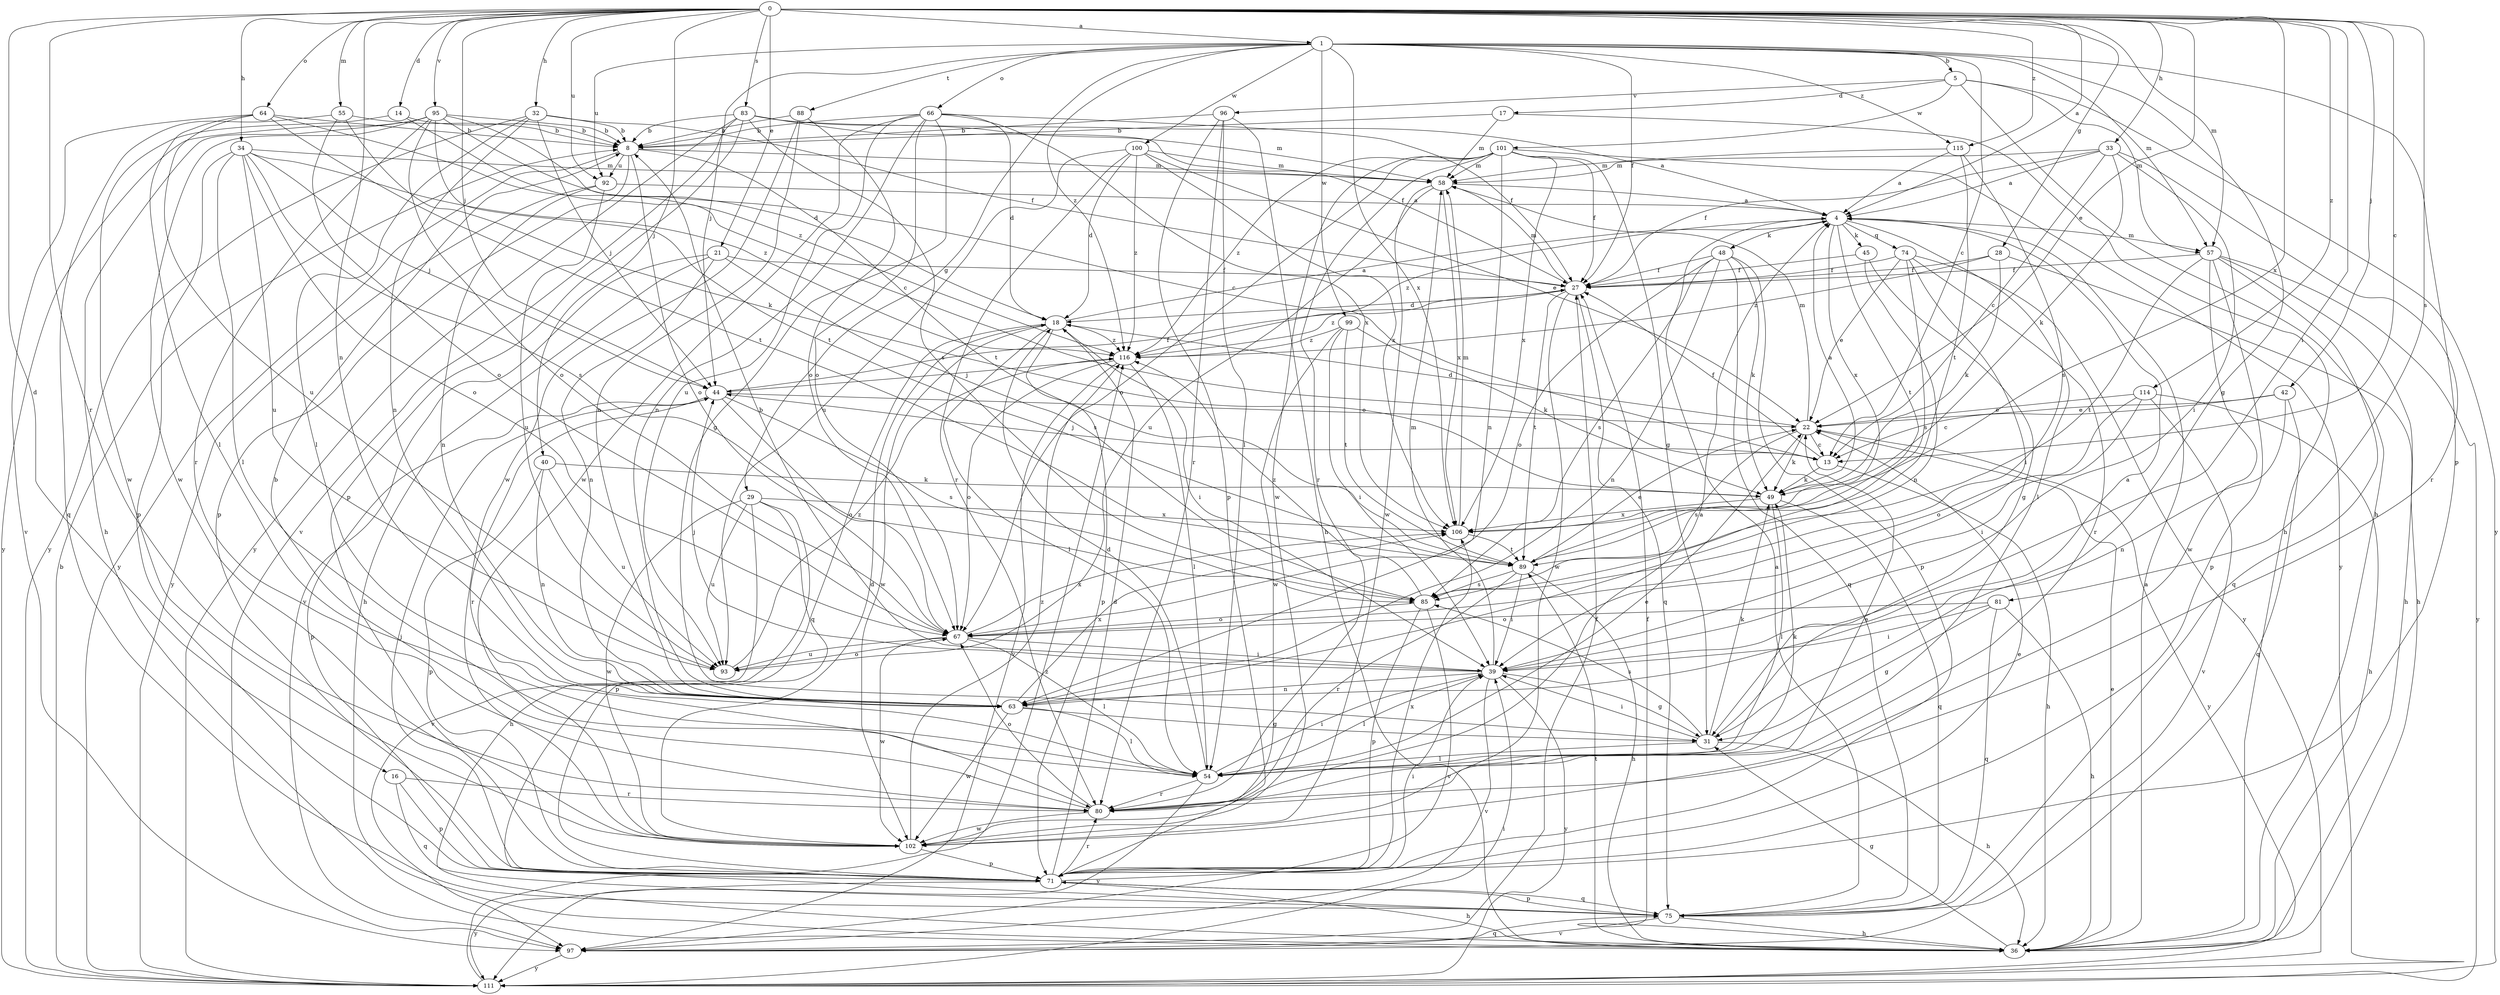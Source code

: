 strict digraph  {
0;
1;
4;
5;
8;
13;
14;
16;
17;
18;
21;
22;
27;
28;
29;
31;
32;
33;
34;
36;
39;
40;
42;
44;
45;
48;
49;
54;
55;
57;
58;
63;
64;
66;
67;
71;
74;
75;
80;
81;
83;
85;
88;
89;
92;
93;
95;
96;
97;
99;
100;
101;
102;
106;
111;
114;
115;
116;
0 -> 1  [label=a];
0 -> 4  [label=a];
0 -> 13  [label=c];
0 -> 14  [label=d];
0 -> 16  [label=d];
0 -> 21  [label=e];
0 -> 22  [label=e];
0 -> 28  [label=g];
0 -> 32  [label=h];
0 -> 33  [label=h];
0 -> 34  [label=h];
0 -> 39  [label=i];
0 -> 40  [label=j];
0 -> 42  [label=j];
0 -> 44  [label=j];
0 -> 55  [label=m];
0 -> 57  [label=m];
0 -> 63  [label=n];
0 -> 64  [label=o];
0 -> 80  [label=r];
0 -> 81  [label=s];
0 -> 83  [label=s];
0 -> 92  [label=u];
0 -> 95  [label=v];
0 -> 106  [label=x];
0 -> 114  [label=z];
0 -> 115  [label=z];
1 -> 5  [label=b];
1 -> 13  [label=c];
1 -> 27  [label=f];
1 -> 29  [label=g];
1 -> 31  [label=g];
1 -> 44  [label=j];
1 -> 57  [label=m];
1 -> 66  [label=o];
1 -> 71  [label=p];
1 -> 88  [label=t];
1 -> 92  [label=u];
1 -> 99  [label=w];
1 -> 100  [label=w];
1 -> 106  [label=x];
1 -> 115  [label=z];
1 -> 116  [label=z];
4 -> 45  [label=k];
4 -> 48  [label=k];
4 -> 54  [label=l];
4 -> 57  [label=m];
4 -> 74  [label=q];
4 -> 89  [label=t];
4 -> 106  [label=x];
4 -> 116  [label=z];
5 -> 17  [label=d];
5 -> 36  [label=h];
5 -> 57  [label=m];
5 -> 96  [label=v];
5 -> 101  [label=w];
5 -> 111  [label=y];
8 -> 58  [label=m];
8 -> 67  [label=o];
8 -> 71  [label=p];
8 -> 89  [label=t];
8 -> 92  [label=u];
8 -> 111  [label=y];
13 -> 27  [label=f];
13 -> 36  [label=h];
13 -> 44  [label=j];
13 -> 49  [label=k];
14 -> 8  [label=b];
14 -> 13  [label=c];
14 -> 102  [label=w];
16 -> 71  [label=p];
16 -> 75  [label=q];
16 -> 80  [label=r];
17 -> 8  [label=b];
17 -> 36  [label=h];
17 -> 58  [label=m];
18 -> 4  [label=a];
18 -> 39  [label=i];
18 -> 54  [label=l];
18 -> 71  [label=p];
18 -> 75  [label=q];
18 -> 102  [label=w];
18 -> 116  [label=z];
21 -> 27  [label=f];
21 -> 36  [label=h];
21 -> 63  [label=n];
21 -> 85  [label=s];
21 -> 97  [label=v];
22 -> 13  [label=c];
22 -> 18  [label=d];
22 -> 49  [label=k];
22 -> 58  [label=m];
22 -> 85  [label=s];
22 -> 111  [label=y];
27 -> 18  [label=d];
27 -> 58  [label=m];
27 -> 75  [label=q];
27 -> 89  [label=t];
27 -> 102  [label=w];
27 -> 116  [label=z];
28 -> 27  [label=f];
28 -> 36  [label=h];
28 -> 49  [label=k];
28 -> 116  [label=z];
29 -> 36  [label=h];
29 -> 71  [label=p];
29 -> 93  [label=u];
29 -> 97  [label=v];
29 -> 102  [label=w];
29 -> 106  [label=x];
31 -> 4  [label=a];
31 -> 36  [label=h];
31 -> 39  [label=i];
31 -> 49  [label=k];
31 -> 54  [label=l];
31 -> 85  [label=s];
32 -> 8  [label=b];
32 -> 27  [label=f];
32 -> 44  [label=j];
32 -> 54  [label=l];
32 -> 63  [label=n];
32 -> 111  [label=y];
33 -> 4  [label=a];
33 -> 13  [label=c];
33 -> 27  [label=f];
33 -> 39  [label=i];
33 -> 49  [label=k];
33 -> 58  [label=m];
33 -> 80  [label=r];
34 -> 44  [label=j];
34 -> 54  [label=l];
34 -> 58  [label=m];
34 -> 67  [label=o];
34 -> 71  [label=p];
34 -> 85  [label=s];
34 -> 93  [label=u];
34 -> 116  [label=z];
36 -> 4  [label=a];
36 -> 22  [label=e];
36 -> 27  [label=f];
36 -> 31  [label=g];
36 -> 89  [label=t];
39 -> 8  [label=b];
39 -> 31  [label=g];
39 -> 44  [label=j];
39 -> 54  [label=l];
39 -> 58  [label=m];
39 -> 63  [label=n];
39 -> 97  [label=v];
39 -> 111  [label=y];
40 -> 49  [label=k];
40 -> 63  [label=n];
40 -> 71  [label=p];
40 -> 93  [label=u];
42 -> 13  [label=c];
42 -> 22  [label=e];
42 -> 63  [label=n];
42 -> 75  [label=q];
44 -> 22  [label=e];
44 -> 27  [label=f];
44 -> 67  [label=o];
44 -> 71  [label=p];
44 -> 80  [label=r];
44 -> 85  [label=s];
45 -> 27  [label=f];
45 -> 31  [label=g];
45 -> 63  [label=n];
48 -> 27  [label=f];
48 -> 49  [label=k];
48 -> 63  [label=n];
48 -> 67  [label=o];
48 -> 71  [label=p];
48 -> 75  [label=q];
48 -> 85  [label=s];
49 -> 4  [label=a];
49 -> 54  [label=l];
49 -> 75  [label=q];
49 -> 106  [label=x];
54 -> 18  [label=d];
54 -> 22  [label=e];
54 -> 39  [label=i];
54 -> 49  [label=k];
54 -> 80  [label=r];
54 -> 111  [label=y];
55 -> 8  [label=b];
55 -> 49  [label=k];
55 -> 67  [label=o];
55 -> 75  [label=q];
57 -> 27  [label=f];
57 -> 36  [label=h];
57 -> 71  [label=p];
57 -> 75  [label=q];
57 -> 89  [label=t];
57 -> 102  [label=w];
57 -> 111  [label=y];
58 -> 4  [label=a];
58 -> 93  [label=u];
58 -> 102  [label=w];
58 -> 106  [label=x];
63 -> 31  [label=g];
63 -> 54  [label=l];
63 -> 102  [label=w];
63 -> 106  [label=x];
64 -> 8  [label=b];
64 -> 54  [label=l];
64 -> 89  [label=t];
64 -> 93  [label=u];
64 -> 97  [label=v];
64 -> 116  [label=z];
66 -> 8  [label=b];
66 -> 18  [label=d];
66 -> 27  [label=f];
66 -> 31  [label=g];
66 -> 63  [label=n];
66 -> 67  [label=o];
66 -> 93  [label=u];
66 -> 102  [label=w];
66 -> 106  [label=x];
67 -> 39  [label=i];
67 -> 54  [label=l];
67 -> 93  [label=u];
67 -> 102  [label=w];
67 -> 106  [label=x];
71 -> 18  [label=d];
71 -> 22  [label=e];
71 -> 36  [label=h];
71 -> 39  [label=i];
71 -> 44  [label=j];
71 -> 75  [label=q];
71 -> 80  [label=r];
71 -> 106  [label=x];
71 -> 111  [label=y];
74 -> 22  [label=e];
74 -> 27  [label=f];
74 -> 39  [label=i];
74 -> 80  [label=r];
74 -> 85  [label=s];
74 -> 111  [label=y];
75 -> 4  [label=a];
75 -> 36  [label=h];
75 -> 71  [label=p];
75 -> 97  [label=v];
80 -> 4  [label=a];
80 -> 8  [label=b];
80 -> 22  [label=e];
80 -> 67  [label=o];
80 -> 102  [label=w];
81 -> 31  [label=g];
81 -> 36  [label=h];
81 -> 39  [label=i];
81 -> 67  [label=o];
81 -> 75  [label=q];
83 -> 4  [label=a];
83 -> 8  [label=b];
83 -> 27  [label=f];
83 -> 58  [label=m];
83 -> 71  [label=p];
83 -> 85  [label=s];
83 -> 97  [label=v];
83 -> 111  [label=y];
85 -> 67  [label=o];
85 -> 71  [label=p];
85 -> 97  [label=v];
85 -> 116  [label=z];
88 -> 8  [label=b];
88 -> 63  [label=n];
88 -> 67  [label=o];
88 -> 102  [label=w];
89 -> 22  [label=e];
89 -> 36  [label=h];
89 -> 39  [label=i];
89 -> 80  [label=r];
89 -> 85  [label=s];
92 -> 4  [label=a];
92 -> 63  [label=n];
92 -> 93  [label=u];
92 -> 111  [label=y];
93 -> 67  [label=o];
93 -> 116  [label=z];
95 -> 8  [label=b];
95 -> 13  [label=c];
95 -> 18  [label=d];
95 -> 36  [label=h];
95 -> 67  [label=o];
95 -> 80  [label=r];
95 -> 89  [label=t];
95 -> 102  [label=w];
95 -> 111  [label=y];
96 -> 8  [label=b];
96 -> 36  [label=h];
96 -> 54  [label=l];
96 -> 71  [label=p];
96 -> 80  [label=r];
97 -> 27  [label=f];
97 -> 75  [label=q];
97 -> 111  [label=y];
99 -> 39  [label=i];
99 -> 49  [label=k];
99 -> 89  [label=t];
99 -> 102  [label=w];
99 -> 116  [label=z];
100 -> 18  [label=d];
100 -> 22  [label=e];
100 -> 58  [label=m];
100 -> 80  [label=r];
100 -> 93  [label=u];
100 -> 106  [label=x];
100 -> 116  [label=z];
101 -> 27  [label=f];
101 -> 31  [label=g];
101 -> 58  [label=m];
101 -> 63  [label=n];
101 -> 67  [label=o];
101 -> 80  [label=r];
101 -> 102  [label=w];
101 -> 106  [label=x];
101 -> 111  [label=y];
101 -> 116  [label=z];
102 -> 18  [label=d];
102 -> 71  [label=p];
102 -> 116  [label=z];
106 -> 58  [label=m];
106 -> 89  [label=t];
111 -> 8  [label=b];
111 -> 39  [label=i];
111 -> 116  [label=z];
114 -> 22  [label=e];
114 -> 36  [label=h];
114 -> 39  [label=i];
114 -> 67  [label=o];
114 -> 97  [label=v];
115 -> 4  [label=a];
115 -> 58  [label=m];
115 -> 85  [label=s];
115 -> 89  [label=t];
116 -> 44  [label=j];
116 -> 54  [label=l];
116 -> 67  [label=o];
116 -> 97  [label=v];
}
